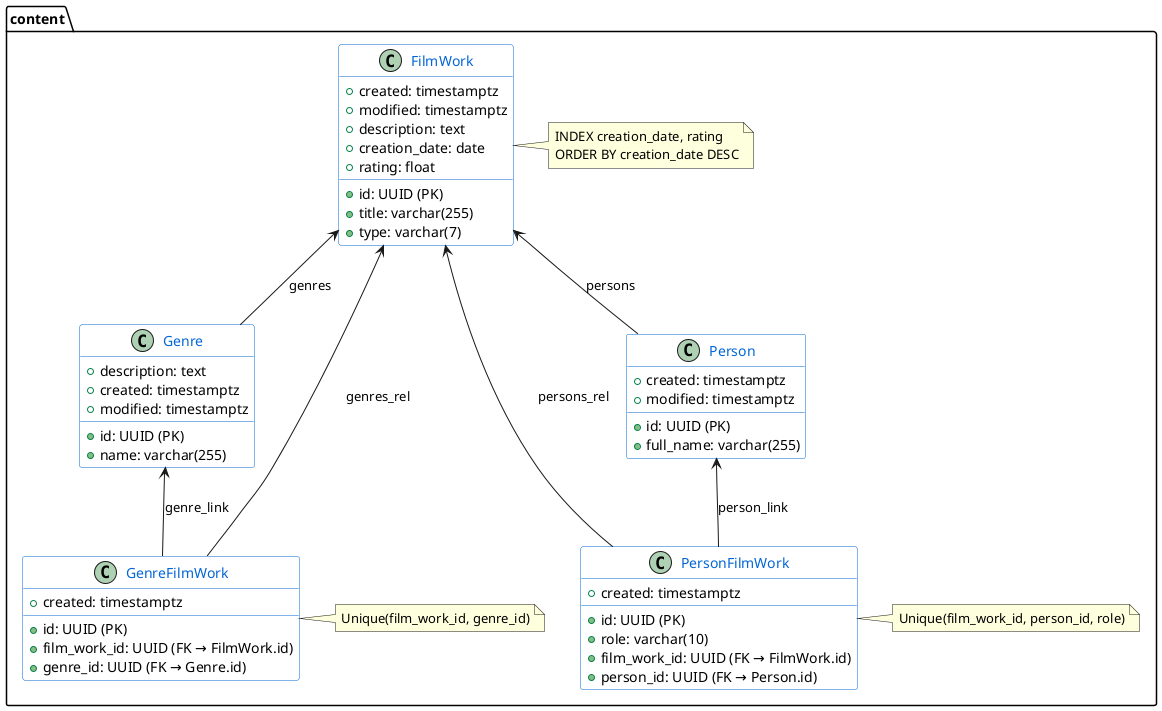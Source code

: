 @startuml
' Combined PostgreSQL schema diagram
skinparam class {
  BackgroundColor #FFFFFF
  BorderColor #0366D6
  FontColor #0366D6
}

package "content" {
  class FilmWork {
    + id: UUID (PK)
    + created: timestamptz
    + modified: timestamptz
    + title: varchar(255)
    + description: text
    + creation_date: date
    + rating: float
    + type: varchar(7)
  }
  note right of FilmWork
    INDEX creation_date, rating
    ORDER BY creation_date DESC
  end note

  class Genre {
    + id: UUID (PK)
    + name: varchar(255)
    + description: text
    + created: timestamptz
    + modified: timestamptz
  }

  class Person {
    + id: UUID (PK)
    + full_name: varchar(255)
    + created: timestamptz
    + modified: timestamptz
  }

  class GenreFilmWork {
    + id: UUID (PK)
    + created: timestamptz
    + film_work_id: UUID (FK → FilmWork.id)
    + genre_id: UUID (FK → Genre.id)
  }
  note right of GenreFilmWork
    Unique(film_work_id, genre_id)
  end note

  class PersonFilmWork {
    + id: UUID (PK)
    + created: timestamptz
    + role: varchar(10)
    + film_work_id: UUID (FK → FilmWork.id)
    + person_id: UUID (FK → Person.id)
  }
  note right of PersonFilmWork
    Unique(film_work_id, person_id, role)
  end note

  FilmWork <-- GenreFilmWork : genres_rel
  Genre <-- GenreFilmWork : genre_link
  FilmWork <-- PersonFilmWork : persons_rel
  Person <-- PersonFilmWork : person_link
  FilmWork <-- Genre : genres
  FilmWork <-- Person : persons
}
@enduml

